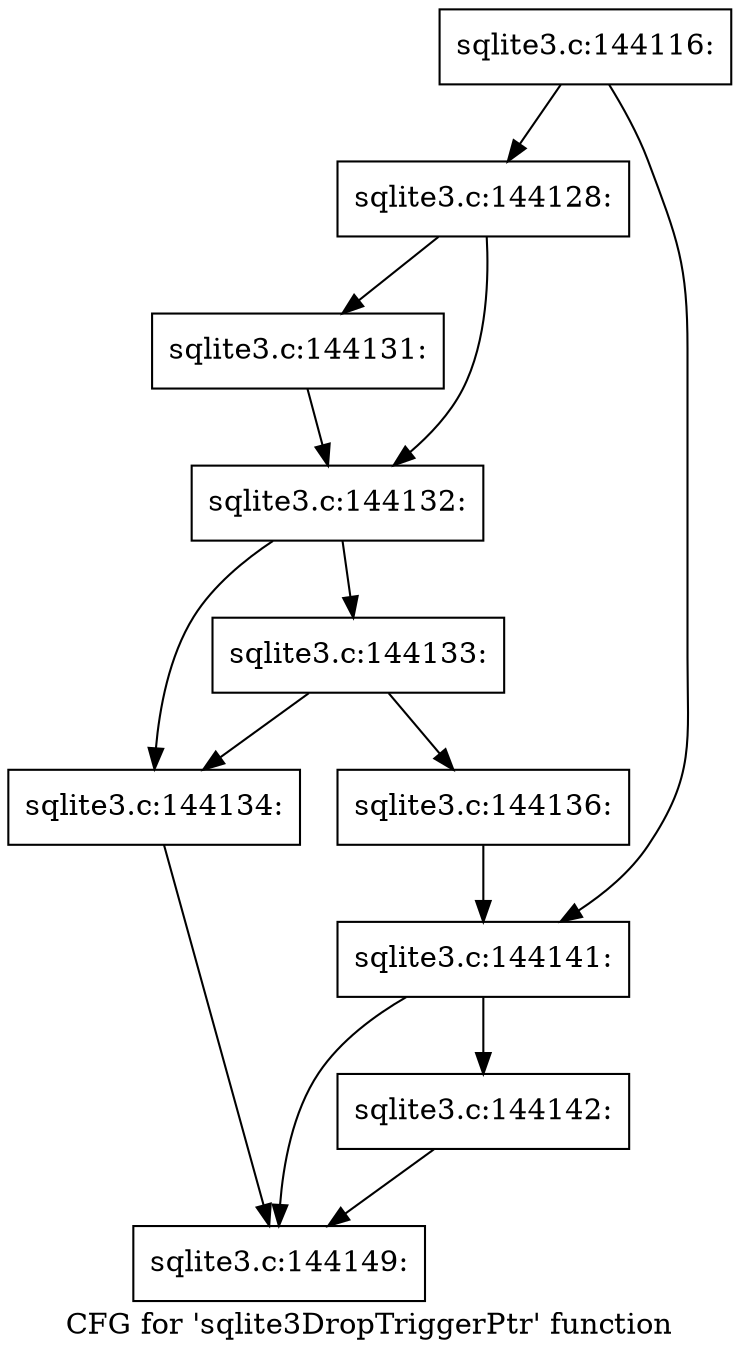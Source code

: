 digraph "CFG for 'sqlite3DropTriggerPtr' function" {
	label="CFG for 'sqlite3DropTriggerPtr' function";

	Node0x55c0f92344f0 [shape=record,label="{sqlite3.c:144116:}"];
	Node0x55c0f92344f0 -> Node0x55c0f923d270;
	Node0x55c0f92344f0 -> Node0x55c0f923d2c0;
	Node0x55c0f923d270 [shape=record,label="{sqlite3.c:144128:}"];
	Node0x55c0f923d270 -> Node0x55c0f923e810;
	Node0x55c0f923d270 -> Node0x55c0f923e860;
	Node0x55c0f923e810 [shape=record,label="{sqlite3.c:144131:}"];
	Node0x55c0f923e810 -> Node0x55c0f923e860;
	Node0x55c0f923e860 [shape=record,label="{sqlite3.c:144132:}"];
	Node0x55c0f923e860 -> Node0x55c0f923ed50;
	Node0x55c0f923e860 -> Node0x55c0f923edf0;
	Node0x55c0f923edf0 [shape=record,label="{sqlite3.c:144133:}"];
	Node0x55c0f923edf0 -> Node0x55c0f923ed50;
	Node0x55c0f923edf0 -> Node0x55c0f923eda0;
	Node0x55c0f923ed50 [shape=record,label="{sqlite3.c:144134:}"];
	Node0x55c0f923ed50 -> Node0x55c0f923fd00;
	Node0x55c0f923eda0 [shape=record,label="{sqlite3.c:144136:}"];
	Node0x55c0f923eda0 -> Node0x55c0f923d2c0;
	Node0x55c0f923d2c0 [shape=record,label="{sqlite3.c:144141:}"];
	Node0x55c0f923d2c0 -> Node0x55c0f923f480;
	Node0x55c0f923d2c0 -> Node0x55c0f923fd00;
	Node0x55c0f923f480 [shape=record,label="{sqlite3.c:144142:}"];
	Node0x55c0f923f480 -> Node0x55c0f923fd00;
	Node0x55c0f923fd00 [shape=record,label="{sqlite3.c:144149:}"];
}
